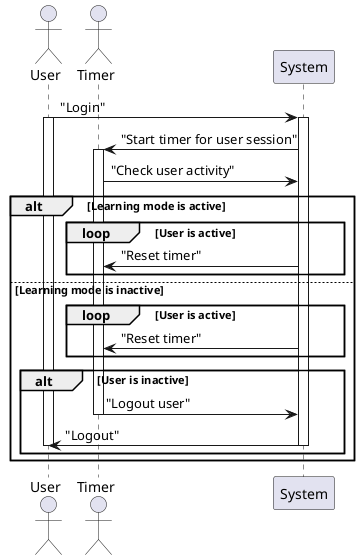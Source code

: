 @startuml "פעילות טיימר עבור חיבור משתמש"
Actor User
Actor Timer as "Timer"
participant API as "System"

User->API: "Login"
activate User
activate API
API->Timer: "Start timer for user session"
activate Timer
Timer->API: "Check user activity"
alt Learning mode is active
  loop User is active
    API->Timer: "Reset timer"
  end
else Learning mode is inactive
  loop User is active
    API->Timer: "Reset timer"
  end
  alt User is inactive
    Timer->API: "Logout user"
    deactivate Timer
    API->User: "Logout"
    deactivate API
    deactivate User
  end
end
@enduml